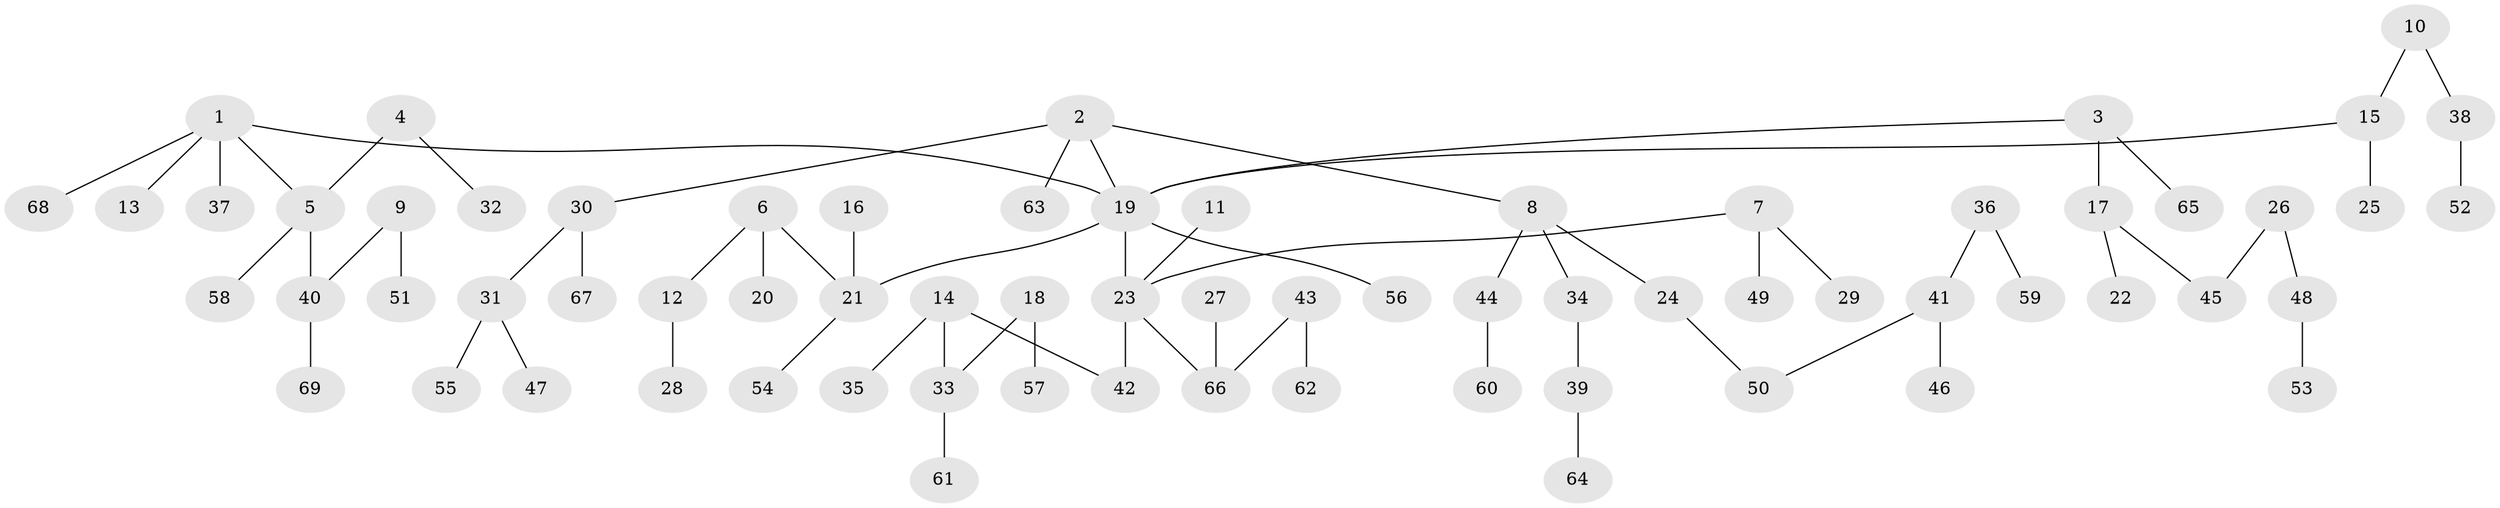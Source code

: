 // original degree distribution, {9: 0.0072992700729927005, 4: 0.08759124087591241, 3: 0.145985401459854, 7: 0.0072992700729927005, 2: 0.29927007299270075, 5: 0.0072992700729927005, 1: 0.44525547445255476}
// Generated by graph-tools (version 1.1) at 2025/02/03/09/25 03:02:26]
// undirected, 69 vertices, 68 edges
graph export_dot {
graph [start="1"]
  node [color=gray90,style=filled];
  1;
  2;
  3;
  4;
  5;
  6;
  7;
  8;
  9;
  10;
  11;
  12;
  13;
  14;
  15;
  16;
  17;
  18;
  19;
  20;
  21;
  22;
  23;
  24;
  25;
  26;
  27;
  28;
  29;
  30;
  31;
  32;
  33;
  34;
  35;
  36;
  37;
  38;
  39;
  40;
  41;
  42;
  43;
  44;
  45;
  46;
  47;
  48;
  49;
  50;
  51;
  52;
  53;
  54;
  55;
  56;
  57;
  58;
  59;
  60;
  61;
  62;
  63;
  64;
  65;
  66;
  67;
  68;
  69;
  1 -- 5 [weight=1.0];
  1 -- 13 [weight=1.0];
  1 -- 19 [weight=1.0];
  1 -- 37 [weight=1.0];
  1 -- 68 [weight=1.0];
  2 -- 8 [weight=1.0];
  2 -- 19 [weight=1.0];
  2 -- 30 [weight=1.0];
  2 -- 63 [weight=1.0];
  3 -- 17 [weight=1.0];
  3 -- 19 [weight=1.0];
  3 -- 65 [weight=1.0];
  4 -- 5 [weight=1.0];
  4 -- 32 [weight=1.0];
  5 -- 40 [weight=1.0];
  5 -- 58 [weight=1.0];
  6 -- 12 [weight=1.0];
  6 -- 20 [weight=1.0];
  6 -- 21 [weight=1.0];
  7 -- 23 [weight=1.0];
  7 -- 29 [weight=1.0];
  7 -- 49 [weight=1.0];
  8 -- 24 [weight=1.0];
  8 -- 34 [weight=1.0];
  8 -- 44 [weight=1.0];
  9 -- 40 [weight=1.0];
  9 -- 51 [weight=1.0];
  10 -- 15 [weight=1.0];
  10 -- 38 [weight=1.0];
  11 -- 23 [weight=1.0];
  12 -- 28 [weight=1.0];
  14 -- 33 [weight=1.0];
  14 -- 35 [weight=1.0];
  14 -- 42 [weight=1.0];
  15 -- 19 [weight=1.0];
  15 -- 25 [weight=1.0];
  16 -- 21 [weight=1.0];
  17 -- 22 [weight=1.0];
  17 -- 45 [weight=1.0];
  18 -- 33 [weight=1.0];
  18 -- 57 [weight=1.0];
  19 -- 21 [weight=1.0];
  19 -- 23 [weight=1.0];
  19 -- 56 [weight=1.0];
  21 -- 54 [weight=1.0];
  23 -- 42 [weight=1.0];
  23 -- 66 [weight=1.0];
  24 -- 50 [weight=1.0];
  26 -- 45 [weight=1.0];
  26 -- 48 [weight=1.0];
  27 -- 66 [weight=1.0];
  30 -- 31 [weight=1.0];
  30 -- 67 [weight=1.0];
  31 -- 47 [weight=1.0];
  31 -- 55 [weight=1.0];
  33 -- 61 [weight=1.0];
  34 -- 39 [weight=1.0];
  36 -- 41 [weight=1.0];
  36 -- 59 [weight=1.0];
  38 -- 52 [weight=1.0];
  39 -- 64 [weight=1.0];
  40 -- 69 [weight=1.0];
  41 -- 46 [weight=1.0];
  41 -- 50 [weight=1.0];
  43 -- 62 [weight=1.0];
  43 -- 66 [weight=1.0];
  44 -- 60 [weight=1.0];
  48 -- 53 [weight=1.0];
}
